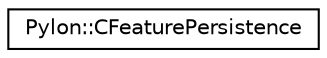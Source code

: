 digraph "Graphical Class Hierarchy"
{
  edge [fontname="Helvetica",fontsize="10",labelfontname="Helvetica",labelfontsize="10"];
  node [fontname="Helvetica",fontsize="10",shape=record];
  rankdir="LR";
  Node1 [label="Pylon::CFeaturePersistence",height=0.2,width=0.4,color="black", fillcolor="white", style="filled",URL="$class_pylon_1_1_c_feature_persistence.html",tooltip="Utility class for saving and restoring camera features to and from a file or string. "];
}
